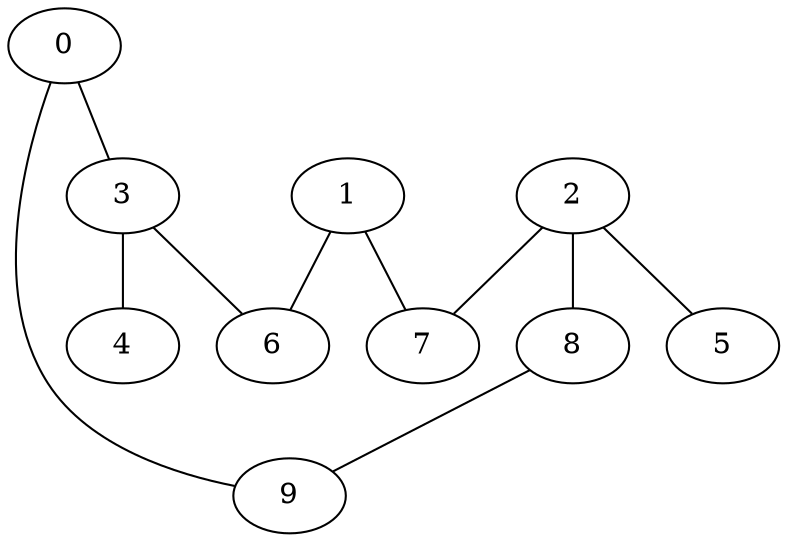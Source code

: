 graph "sampletest150-mod3_image7.bmp" {
	0	 [type=corner,
		x=37,
		y=413];
	3	 [type=intersection,
		x=95,
		y=254];
	0 -- 3	 [angle0="-1.22",
		frequency=1,
		type0=line];
	9	 [type=corner,
		x=334,
		y=514];
	0 -- 9	 [angle0=".33",
		frequency=1,
		type0=line];
	1	 [type=corner,
		x=476,
		y=107];
	6	 [type=corner,
		x=182,
		y="-5"];
	1 -- 6	 [angle0=".36",
		frequency=1,
		type0=line];
	7	 [type=corner,
		x=435,
		y=242];
	1 -- 7	 [angle0="-1.28",
		frequency=1,
		type0=line];
	2	 [type=intersection,
		x=457,
		y=246];
	8	 [type=corner,
		x=432,
		y=262];
	2 -- 8	 [angle0="-.57",
		frequency=1,
		type0=line];
	5	 [type=endpoint,
		x=509,
		y=261];
	2 -- 5	 [angle0=".28",
		frequency=1,
		type0=line];
	2 -- 7	 [angle0=".18",
		frequency=1,
		type0=line];
	4	 [type=endpoint,
		x=8,
		y=247];
	3 -- 4	 [angle0=".08",
		frequency=1,
		type0=line];
	3 -- 6	 [angle0="-1.25",
		frequency=1,
		type0=line];
	8 -- 9	 [angle0="-1.20",
		frequency=1,
		type0=line];
}

